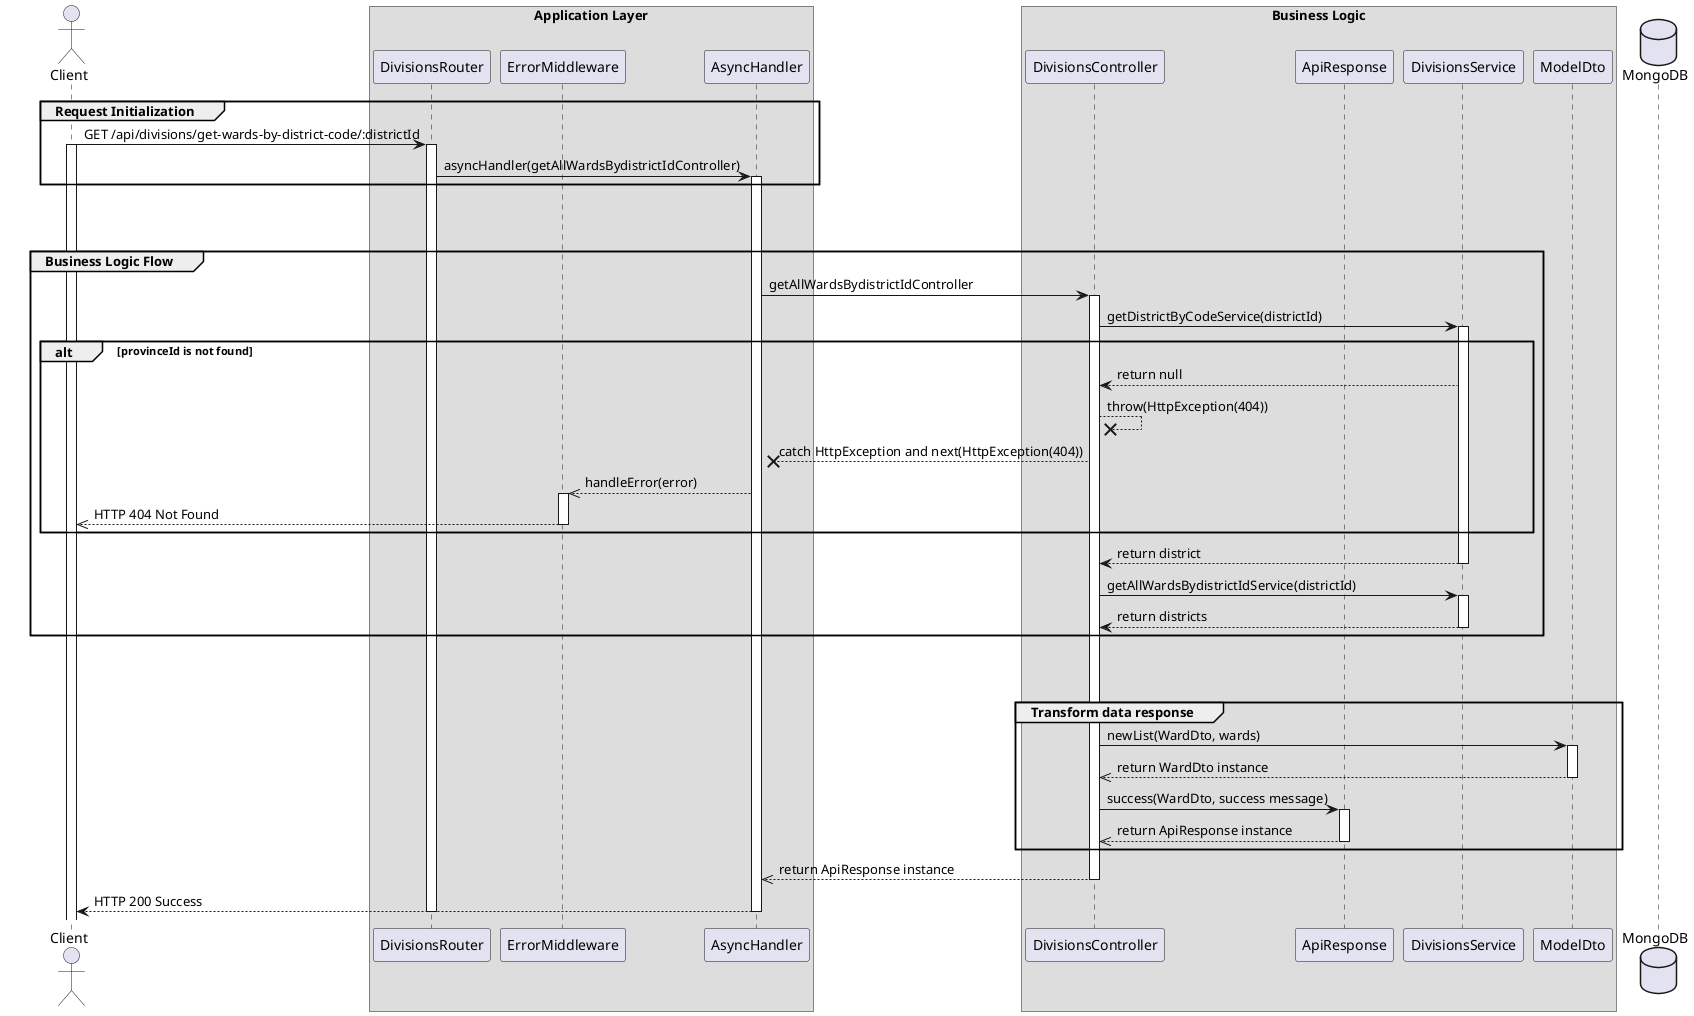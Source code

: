 @startuml View list Disctricts

actor Client

box "Application Layer"
participant DivisionsRouter 
participant ErrorMiddleware 
participant AsyncHandler 
end box


box "Business Logic"
participant DivisionsController
participant ApiResponse
participant DivisionsService 
participant ModelDto
end box

database MongoDB

' Step 1
group Request Initialization
    Client -> DivisionsRouter: GET /api/divisions/get-wards-by-district-code/:districtId
    activate Client
    activate DivisionsRouter
    DivisionsRouter -> AsyncHandler: asyncHandler(getAllWardsBydistrictIdController)
    activate AsyncHandler
end

break
break

' step 2
group Business Logic Flow
    AsyncHandler -> DivisionsController: getAllWardsBydistrictIdController
    activate DivisionsController
    DivisionsController -> DivisionsService: getDistrictByCodeService(districtId)
    activate DivisionsService
    alt provinceId is not found
        DivisionsService --> DivisionsController: return null
        DivisionsController --x DivisionsController: throw(HttpException(404))
        DivisionsController --x AsyncHandler: catch HttpException and next(HttpException(404))
        AsyncHandler -->> ErrorMiddleware: handleError(error) 
        activate ErrorMiddleware
        ErrorMiddleware -->> Client: HTTP 404 Not Found
        deactivate ErrorMiddleware
    end
    DivisionsService --> DivisionsController: return district
    deactivate DivisionsService
    DivisionsController -> DivisionsService: getAllWardsBydistrictIdService(districtId)
    activate DivisionsService
    DivisionsService --> DivisionsController: return districts
    deactivate DivisionsService 

end
break
break

group Transform data response
    DivisionsController -> ModelDto: newList(WardDto, wards)
    activate ModelDto
    ModelDto -->> DivisionsController: return WardDto instance
    deactivate ModelDto

    DivisionsController -> ApiResponse: success(WardDto, success message)
    activate ApiResponse
    ApiResponse -->> DivisionsController: return ApiResponse instance
    deactivate ApiResponse 
end
DivisionsController -->> AsyncHandler: return ApiResponse instance
deactivate DivisionsController
AsyncHandler --> Client: HTTP 200 Success
deactivate AsyncHandler
deactivate DivisionsRouter



@enduml